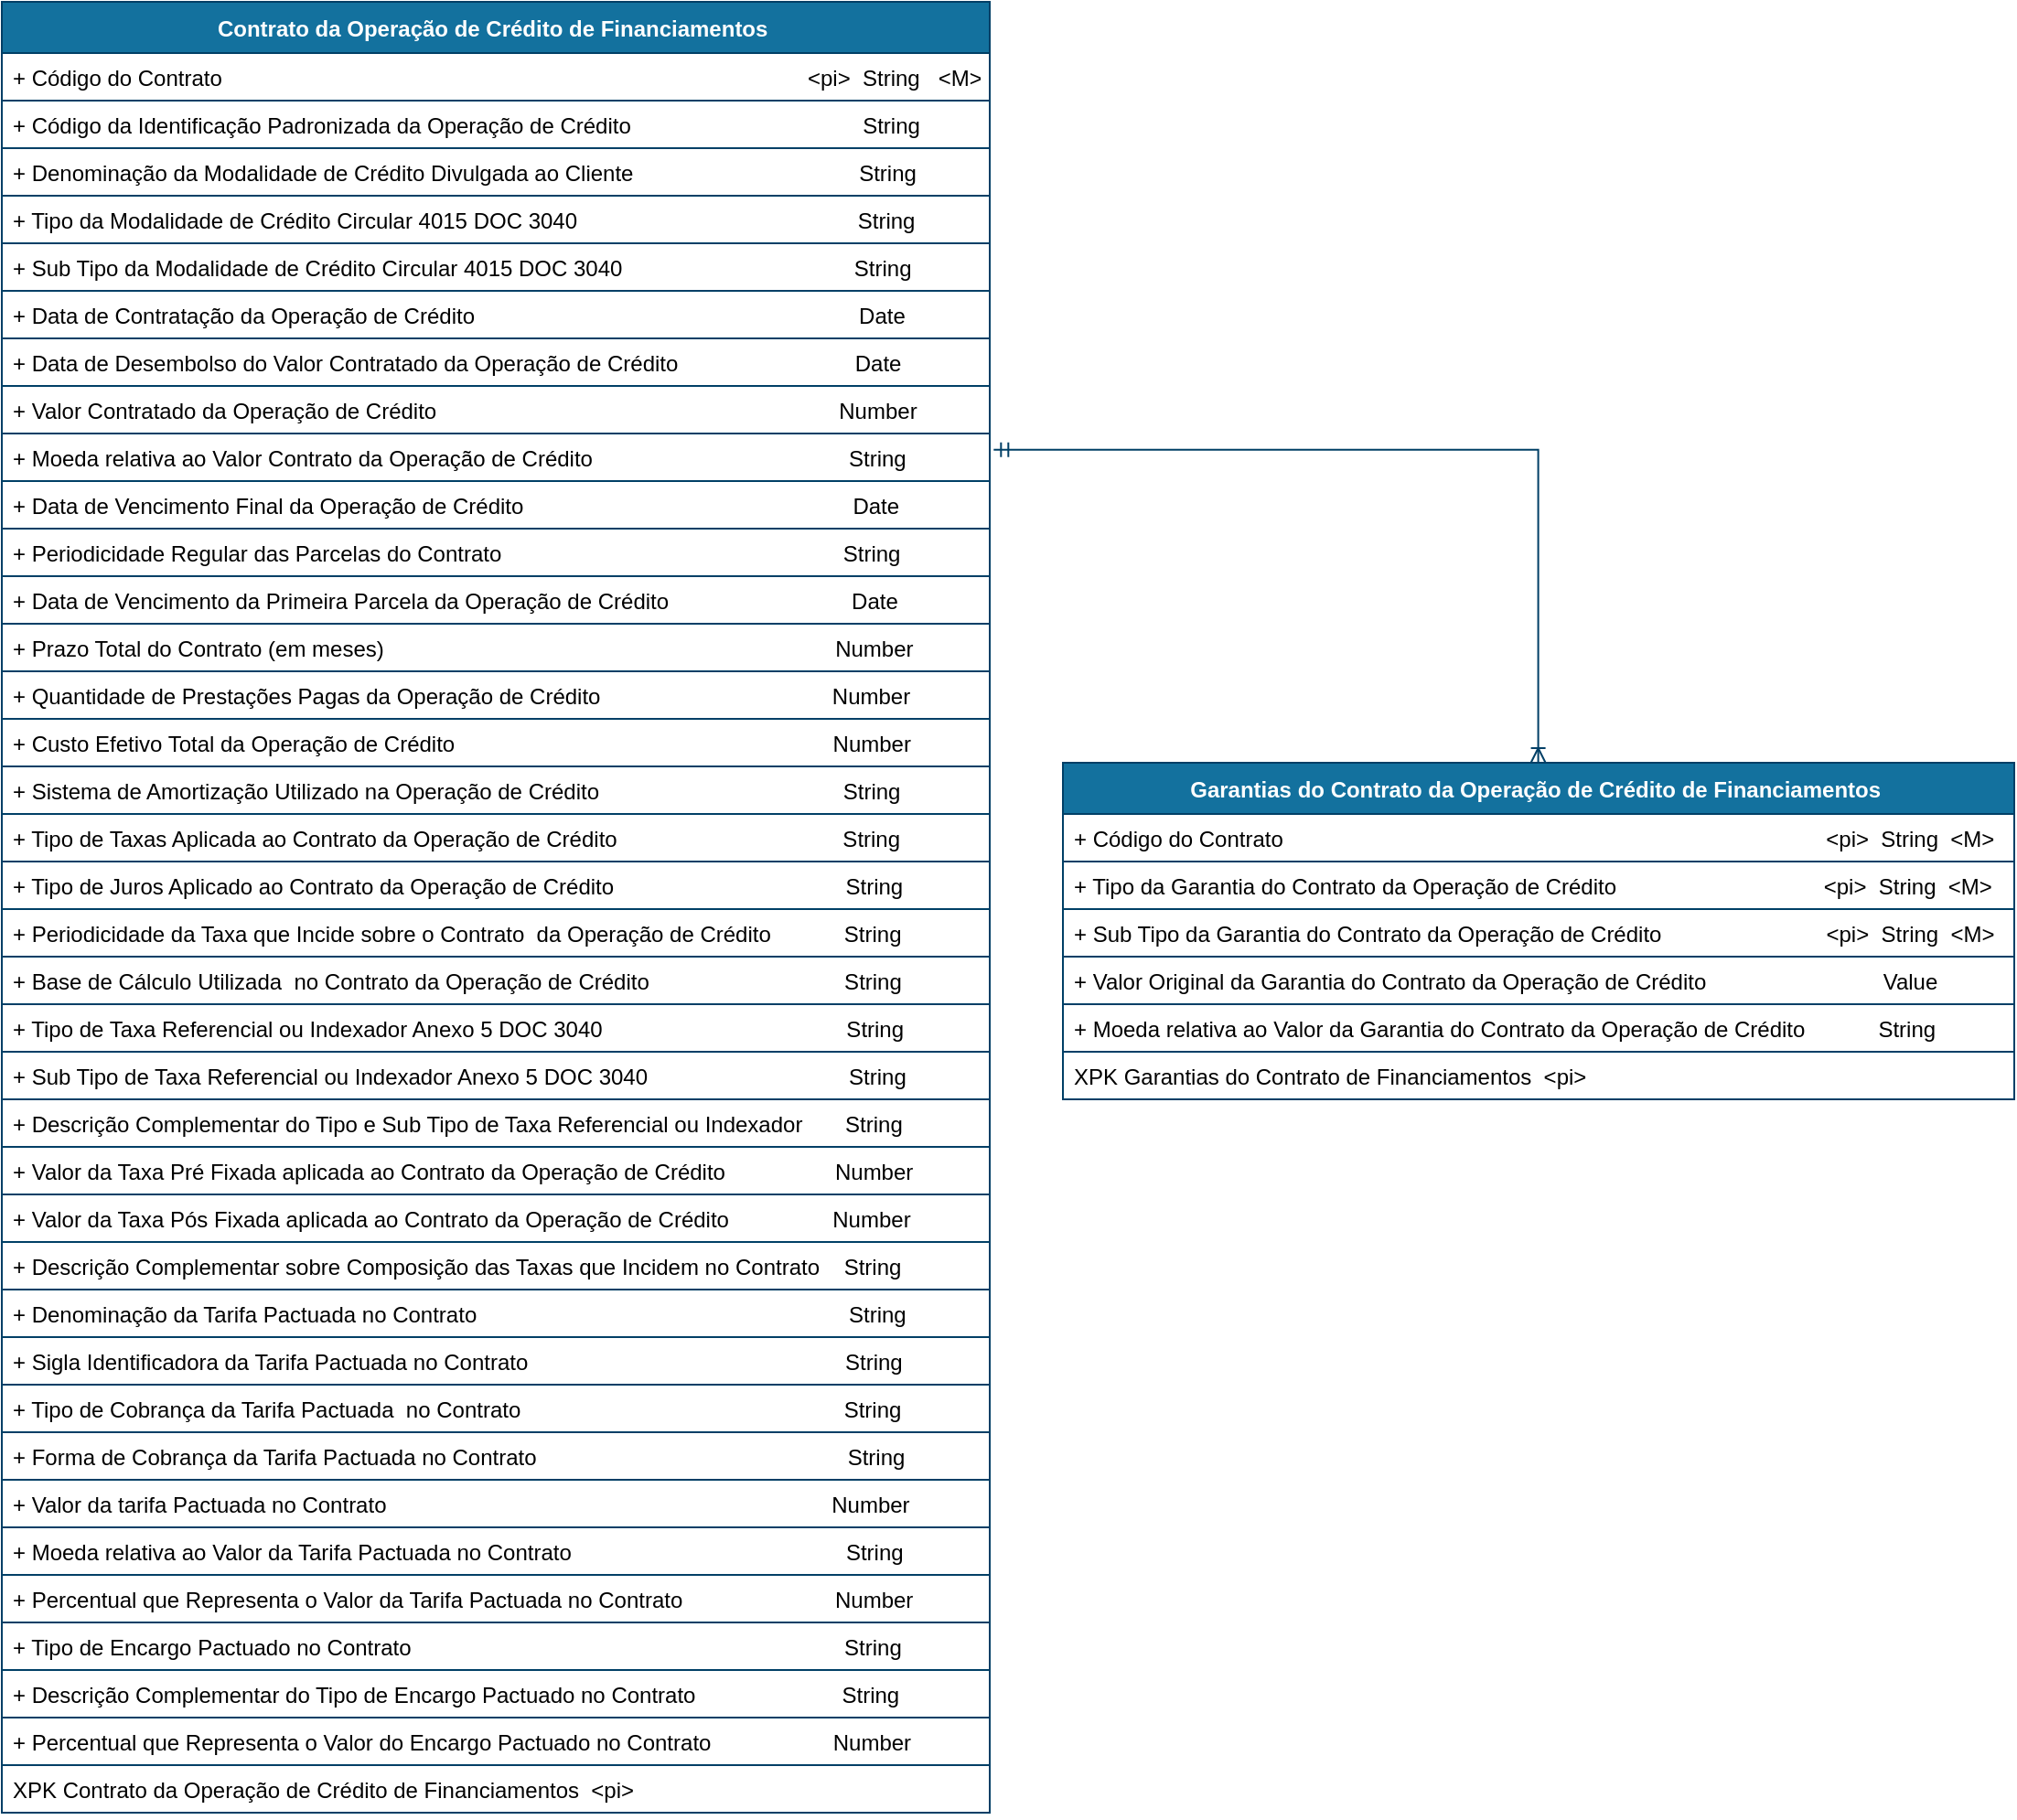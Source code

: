 <mxfile version="14.4.3" type="device"><diagram id="R2lEEEUBdFMjLlhIrx00" name="Financings_Warranties"><mxGraphModel dx="4710" dy="3962" grid="1" gridSize="10" guides="1" tooltips="1" connect="1" arrows="1" fold="1" page="1" pageScale="1" pageWidth="1169" pageHeight="827" math="0" shadow="0" extFonts="Permanent Marker^https://fonts.googleapis.com/css?family=Permanent+Marker"><root><mxCell id="0"/><mxCell id="1" parent="0"/><mxCell id="N1R-gL4cE6vGFsVNWNO--109" value="" style="edgeStyle=orthogonalEdgeStyle;rounded=0;orthogonalLoop=1;jettySize=auto;html=1;startArrow=ERmandOne;startFill=0;endArrow=ERoneToMany;endFill=0;strokeColor=#003F66;exitX=1.004;exitY=0.342;exitDx=0;exitDy=0;exitPerimeter=0;" parent="1" source="60lF1ffTMrgxbmRKW-hQ-10" edge="1"><mxGeometry relative="1" as="geometry"><Array as="points"><mxPoint x="-2640" y="-3035"/></Array><mxPoint x="-2640.3" y="-2964" as="sourcePoint"/><mxPoint x="-2640.2" y="-2864" as="targetPoint"/></mxGeometry></mxCell><mxCell id="p0ptRsjB7zbW4Zr5xb5n-2" value="Garantias do Contrato da Operação de Crédito de Financiamentos " style="swimlane;fontStyle=1;childLayout=stackLayout;horizontal=1;startSize=28;horizontalStack=0;resizeParent=1;resizeParentMax=0;resizeLast=0;collapsible=1;marginBottom=0;rounded=0;shadow=0;comic=0;sketch=0;align=center;html=0;autosize=1;fillColor=#13719E;strokeColor=#003F66;fontColor=#FFFFFF;" parent="1" vertex="1"><mxGeometry x="-2900" y="-2864" width="520" height="184" as="geometry"/></mxCell><mxCell id="60lF1ffTMrgxbmRKW-hQ-40" value="+ Código do Contrato                                                                                         &lt;pi&gt;  String  &lt;M&gt;" style="text;fillColor=none;align=left;verticalAlign=top;spacingLeft=4;spacingRight=4;overflow=hidden;rotatable=0;points=[[0,0.5],[1,0.5]];portConstraint=eastwest;strokeColor=#003F66;" parent="p0ptRsjB7zbW4Zr5xb5n-2" vertex="1"><mxGeometry y="28" width="520" height="26" as="geometry"/></mxCell><mxCell id="p0ptRsjB7zbW4Zr5xb5n-7" value="+ Tipo da Garantia do Contrato da Operação de Crédito                                  &lt;pi&gt;  String  &lt;M&gt;" style="text;fillColor=none;align=left;verticalAlign=top;spacingLeft=4;spacingRight=4;overflow=hidden;rotatable=0;points=[[0,0.5],[1,0.5]];portConstraint=eastwest;strokeColor=#003F66;" parent="p0ptRsjB7zbW4Zr5xb5n-2" vertex="1"><mxGeometry y="54" width="520" height="26" as="geometry"/></mxCell><mxCell id="p0ptRsjB7zbW4Zr5xb5n-21" value="+ Sub Tipo da Garantia do Contrato da Operação de Crédito                           &lt;pi&gt;  String  &lt;M&gt;" style="text;fillColor=none;align=left;verticalAlign=top;spacingLeft=4;spacingRight=4;overflow=hidden;rotatable=0;points=[[0,0.5],[1,0.5]];portConstraint=eastwest;strokeColor=#003F66;" parent="p0ptRsjB7zbW4Zr5xb5n-2" vertex="1"><mxGeometry y="80" width="520" height="26" as="geometry"/></mxCell><mxCell id="AKTEsfnDCdTXs4y5ryZj-2" value="+ Valor Original da Garantia do Contrato da Operação de Crédito                             Value" style="text;fillColor=none;align=left;verticalAlign=top;spacingLeft=4;spacingRight=4;overflow=hidden;rotatable=0;points=[[0,0.5],[1,0.5]];portConstraint=eastwest;strokeColor=#003F66;" parent="p0ptRsjB7zbW4Zr5xb5n-2" vertex="1"><mxGeometry y="106" width="520" height="26" as="geometry"/></mxCell><mxCell id="p0ptRsjB7zbW4Zr5xb5n-13" value="+ Moeda relativa ao Valor da Garantia do Contrato da Operação de Crédito            String" style="text;fillColor=none;align=left;verticalAlign=top;spacingLeft=4;spacingRight=4;overflow=hidden;rotatable=0;points=[[0,0.5],[1,0.5]];portConstraint=eastwest;strokeColor=#003F66;" parent="p0ptRsjB7zbW4Zr5xb5n-2" vertex="1"><mxGeometry y="132" width="520" height="26" as="geometry"/></mxCell><mxCell id="p0ptRsjB7zbW4Zr5xb5n-10" value="XPK Garantias do Contrato de Financiamentos  &lt;pi&gt;" style="text;fillColor=none;align=left;verticalAlign=top;spacingLeft=4;spacingRight=4;overflow=hidden;rotatable=0;points=[[0,0.5],[1,0.5]];portConstraint=eastwest;strokeColor=#003F66;" parent="p0ptRsjB7zbW4Zr5xb5n-2" vertex="1"><mxGeometry y="158" width="520" height="26" as="geometry"/></mxCell><mxCell id="60lF1ffTMrgxbmRKW-hQ-1" value="Contrato da Operação de Crédito de Financiamentos " style="swimlane;fontStyle=1;childLayout=stackLayout;horizontal=1;startSize=28;horizontalStack=0;resizeParent=1;resizeParentMax=0;resizeLast=0;collapsible=1;marginBottom=0;rounded=0;shadow=0;comic=0;sketch=0;align=center;html=0;autosize=1;fillColor=#13719E;strokeColor=#003F66;fontColor=#FFFFFF;" parent="1" vertex="1"><mxGeometry x="-3480" y="-3280" width="540" height="990" as="geometry"/></mxCell><mxCell id="60lF1ffTMrgxbmRKW-hQ-2" value="+ Código do Contrato                                                                                                &lt;pi&gt;  String   &lt;M&gt;" style="text;fillColor=none;align=left;verticalAlign=top;spacingLeft=4;spacingRight=4;overflow=hidden;rotatable=0;points=[[0,0.5],[1,0.5]];portConstraint=eastwest;strokeColor=#003F66;" parent="60lF1ffTMrgxbmRKW-hQ-1" vertex="1"><mxGeometry y="28" width="540" height="26" as="geometry"/></mxCell><mxCell id="60lF1ffTMrgxbmRKW-hQ-3" value="+ Código da Identificação Padronizada da Operação de Crédito                                      String      " style="text;fillColor=none;align=left;verticalAlign=top;spacingLeft=4;spacingRight=4;overflow=hidden;rotatable=0;points=[[0,0.5],[1,0.5]];portConstraint=eastwest;strokeColor=#003F66;" parent="60lF1ffTMrgxbmRKW-hQ-1" vertex="1"><mxGeometry y="54" width="540" height="26" as="geometry"/></mxCell><mxCell id="60lF1ffTMrgxbmRKW-hQ-4" value="+ Denominação da Modalidade de Crédito Divulgada ao Cliente                                     String" style="text;fillColor=none;align=left;verticalAlign=top;spacingLeft=4;spacingRight=4;overflow=hidden;rotatable=0;points=[[0,0.5],[1,0.5]];portConstraint=eastwest;strokeColor=#003F66;" parent="60lF1ffTMrgxbmRKW-hQ-1" vertex="1"><mxGeometry y="80" width="540" height="26" as="geometry"/></mxCell><mxCell id="60lF1ffTMrgxbmRKW-hQ-5" value="+ Tipo da Modalidade de Crédito Circular 4015 DOC 3040                                              String" style="text;fillColor=none;align=left;verticalAlign=top;spacingLeft=4;spacingRight=4;overflow=hidden;rotatable=0;points=[[0,0.5],[1,0.5]];portConstraint=eastwest;strokeColor=#003F66;" parent="60lF1ffTMrgxbmRKW-hQ-1" vertex="1"><mxGeometry y="106" width="540" height="26" as="geometry"/></mxCell><mxCell id="60lF1ffTMrgxbmRKW-hQ-6" value="+ Sub Tipo da Modalidade de Crédito Circular 4015 DOC 3040                                      String" style="text;fillColor=none;align=left;verticalAlign=top;spacingLeft=4;spacingRight=4;overflow=hidden;rotatable=0;points=[[0,0.5],[1,0.5]];portConstraint=eastwest;strokeColor=#003F66;" parent="60lF1ffTMrgxbmRKW-hQ-1" vertex="1"><mxGeometry y="132" width="540" height="26" as="geometry"/></mxCell><mxCell id="60lF1ffTMrgxbmRKW-hQ-7" value="+ Data de Contratação da Operação de Crédito                                                               Date" style="text;fillColor=none;align=left;verticalAlign=top;spacingLeft=4;spacingRight=4;overflow=hidden;rotatable=0;points=[[0,0.5],[1,0.5]];portConstraint=eastwest;strokeColor=#003F66;" parent="60lF1ffTMrgxbmRKW-hQ-1" vertex="1"><mxGeometry y="158" width="540" height="26" as="geometry"/></mxCell><mxCell id="60lF1ffTMrgxbmRKW-hQ-8" value="+ Data de Desembolso do Valor Contratado da Operação de Crédito                             Date" style="text;fillColor=none;align=left;verticalAlign=top;spacingLeft=4;spacingRight=4;overflow=hidden;rotatable=0;points=[[0,0.5],[1,0.5]];portConstraint=eastwest;strokeColor=#003F66;" parent="60lF1ffTMrgxbmRKW-hQ-1" vertex="1"><mxGeometry y="184" width="540" height="26" as="geometry"/></mxCell><mxCell id="60lF1ffTMrgxbmRKW-hQ-9" value="+ Valor Contratado da Operação de Crédito                                                                  Number" style="text;fillColor=none;align=left;verticalAlign=top;spacingLeft=4;spacingRight=4;overflow=hidden;rotatable=0;points=[[0,0.5],[1,0.5]];portConstraint=eastwest;strokeColor=#003F66;" parent="60lF1ffTMrgxbmRKW-hQ-1" vertex="1"><mxGeometry y="210" width="540" height="26" as="geometry"/></mxCell><mxCell id="60lF1ffTMrgxbmRKW-hQ-10" value="+ Moeda relativa ao Valor Contrato da Operação de Crédito                                          String" style="text;fillColor=none;align=left;verticalAlign=top;spacingLeft=4;spacingRight=4;overflow=hidden;rotatable=0;points=[[0,0.5],[1,0.5]];portConstraint=eastwest;strokeColor=#003F66;" parent="60lF1ffTMrgxbmRKW-hQ-1" vertex="1"><mxGeometry y="236" width="540" height="26" as="geometry"/></mxCell><mxCell id="60lF1ffTMrgxbmRKW-hQ-11" value="+ Data de Vencimento Final da Operação de Crédito                                                      Date" style="text;fillColor=none;align=left;verticalAlign=top;spacingLeft=4;spacingRight=4;overflow=hidden;rotatable=0;points=[[0,0.5],[1,0.5]];portConstraint=eastwest;strokeColor=#003F66;" parent="60lF1ffTMrgxbmRKW-hQ-1" vertex="1"><mxGeometry y="262" width="540" height="26" as="geometry"/></mxCell><mxCell id="60lF1ffTMrgxbmRKW-hQ-12" value="+ Periodicidade Regular das Parcelas do Contrato                                                        String" style="text;fillColor=none;align=left;verticalAlign=top;spacingLeft=4;spacingRight=4;overflow=hidden;rotatable=0;points=[[0,0.5],[1,0.5]];portConstraint=eastwest;strokeColor=#003F66;" parent="60lF1ffTMrgxbmRKW-hQ-1" vertex="1"><mxGeometry y="288" width="540" height="26" as="geometry"/></mxCell><mxCell id="60lF1ffTMrgxbmRKW-hQ-13" value="+ Data de Vencimento da Primeira Parcela da Operação de Crédito                              Date" style="text;fillColor=none;align=left;verticalAlign=top;spacingLeft=4;spacingRight=4;overflow=hidden;rotatable=0;points=[[0,0.5],[1,0.5]];portConstraint=eastwest;strokeColor=#003F66;" parent="60lF1ffTMrgxbmRKW-hQ-1" vertex="1"><mxGeometry y="314" width="540" height="26" as="geometry"/></mxCell><mxCell id="60lF1ffTMrgxbmRKW-hQ-14" value="+ Prazo Total do Contrato (em meses)                                                                          Number  " style="text;fillColor=none;align=left;verticalAlign=top;spacingLeft=4;spacingRight=4;overflow=hidden;rotatable=0;points=[[0,0.5],[1,0.5]];portConstraint=eastwest;strokeColor=#003F66;" parent="60lF1ffTMrgxbmRKW-hQ-1" vertex="1"><mxGeometry y="340" width="540" height="26" as="geometry"/></mxCell><mxCell id="60lF1ffTMrgxbmRKW-hQ-15" value="+ Quantidade de Prestações Pagas da Operação de Crédito                                      Number  " style="text;fillColor=none;align=left;verticalAlign=top;spacingLeft=4;spacingRight=4;overflow=hidden;rotatable=0;points=[[0,0.5],[1,0.5]];portConstraint=eastwest;strokeColor=#003F66;" parent="60lF1ffTMrgxbmRKW-hQ-1" vertex="1"><mxGeometry y="366" width="540" height="26" as="geometry"/></mxCell><mxCell id="60lF1ffTMrgxbmRKW-hQ-16" value="+ Custo Efetivo Total da Operação de Crédito                                                              Number" style="text;fillColor=none;align=left;verticalAlign=top;spacingLeft=4;spacingRight=4;overflow=hidden;rotatable=0;points=[[0,0.5],[1,0.5]];portConstraint=eastwest;strokeColor=#003F66;" parent="60lF1ffTMrgxbmRKW-hQ-1" vertex="1"><mxGeometry y="392" width="540" height="26" as="geometry"/></mxCell><mxCell id="60lF1ffTMrgxbmRKW-hQ-17" value="+ Sistema de Amortização Utilizado na Operação de Crédito                                        String" style="text;fillColor=none;align=left;verticalAlign=top;spacingLeft=4;spacingRight=4;overflow=hidden;rotatable=0;points=[[0,0.5],[1,0.5]];portConstraint=eastwest;strokeColor=#003F66;" parent="60lF1ffTMrgxbmRKW-hQ-1" vertex="1"><mxGeometry y="418" width="540" height="26" as="geometry"/></mxCell><mxCell id="60lF1ffTMrgxbmRKW-hQ-18" value="+ Tipo de Taxas Aplicada ao Contrato da Operação de Crédito                                     String" style="text;fillColor=none;align=left;verticalAlign=top;spacingLeft=4;spacingRight=4;overflow=hidden;rotatable=0;points=[[0,0.5],[1,0.5]];portConstraint=eastwest;strokeColor=#003F66;" parent="60lF1ffTMrgxbmRKW-hQ-1" vertex="1"><mxGeometry y="444" width="540" height="26" as="geometry"/></mxCell><mxCell id="60lF1ffTMrgxbmRKW-hQ-19" value="+ Tipo de Juros Aplicado ao Contrato da Operação de Crédito                                      String" style="text;fillColor=none;align=left;verticalAlign=top;spacingLeft=4;spacingRight=4;overflow=hidden;rotatable=0;points=[[0,0.5],[1,0.5]];portConstraint=eastwest;strokeColor=#003F66;" parent="60lF1ffTMrgxbmRKW-hQ-1" vertex="1"><mxGeometry y="470" width="540" height="26" as="geometry"/></mxCell><mxCell id="60lF1ffTMrgxbmRKW-hQ-20" value="+ Periodicidade da Taxa que Incide sobre o Contrato  da Operação de Crédito            String" style="text;fillColor=none;align=left;verticalAlign=top;spacingLeft=4;spacingRight=4;overflow=hidden;rotatable=0;points=[[0,0.5],[1,0.5]];portConstraint=eastwest;strokeColor=#003F66;" parent="60lF1ffTMrgxbmRKW-hQ-1" vertex="1"><mxGeometry y="496" width="540" height="26" as="geometry"/></mxCell><mxCell id="60lF1ffTMrgxbmRKW-hQ-21" value="+ Base de Cálculo Utilizada  no Contrato da Operação de Crédito                                String" style="text;fillColor=none;align=left;verticalAlign=top;spacingLeft=4;spacingRight=4;overflow=hidden;rotatable=0;points=[[0,0.5],[1,0.5]];portConstraint=eastwest;strokeColor=#003F66;" parent="60lF1ffTMrgxbmRKW-hQ-1" vertex="1"><mxGeometry y="522" width="540" height="26" as="geometry"/></mxCell><mxCell id="60lF1ffTMrgxbmRKW-hQ-22" value="+ Tipo de Taxa Referencial ou Indexador Anexo 5 DOC 3040                                        String" style="text;fillColor=none;align=left;verticalAlign=top;spacingLeft=4;spacingRight=4;overflow=hidden;rotatable=0;points=[[0,0.5],[1,0.5]];portConstraint=eastwest;strokeColor=#003F66;" parent="60lF1ffTMrgxbmRKW-hQ-1" vertex="1"><mxGeometry y="548" width="540" height="26" as="geometry"/></mxCell><mxCell id="60lF1ffTMrgxbmRKW-hQ-23" value="+ Sub Tipo de Taxa Referencial ou Indexador Anexo 5 DOC 3040                                 String" style="text;fillColor=none;align=left;verticalAlign=top;spacingLeft=4;spacingRight=4;overflow=hidden;rotatable=0;points=[[0,0.5],[1,0.5]];portConstraint=eastwest;strokeColor=#003F66;" parent="60lF1ffTMrgxbmRKW-hQ-1" vertex="1"><mxGeometry y="574" width="540" height="26" as="geometry"/></mxCell><mxCell id="60lF1ffTMrgxbmRKW-hQ-24" value="+ Descrição Complementar do Tipo e Sub Tipo de Taxa Referencial ou Indexador       String  " style="text;fillColor=none;align=left;verticalAlign=top;spacingLeft=4;spacingRight=4;overflow=hidden;rotatable=0;points=[[0,0.5],[1,0.5]];portConstraint=eastwest;strokeColor=#003F66;" parent="60lF1ffTMrgxbmRKW-hQ-1" vertex="1"><mxGeometry y="600" width="540" height="26" as="geometry"/></mxCell><mxCell id="60lF1ffTMrgxbmRKW-hQ-25" value="+ Valor da Taxa Pré Fixada aplicada ao Contrato da Operação de Crédito                  Number" style="text;fillColor=none;align=left;verticalAlign=top;spacingLeft=4;spacingRight=4;overflow=hidden;rotatable=0;points=[[0,0.5],[1,0.5]];portConstraint=eastwest;strokeColor=#003F66;" parent="60lF1ffTMrgxbmRKW-hQ-1" vertex="1"><mxGeometry y="626" width="540" height="26" as="geometry"/></mxCell><mxCell id="60lF1ffTMrgxbmRKW-hQ-26" value="+ Valor da Taxa Pós Fixada aplicada ao Contrato da Operação de Crédito                 Number" style="text;fillColor=none;align=left;verticalAlign=top;spacingLeft=4;spacingRight=4;overflow=hidden;rotatable=0;points=[[0,0.5],[1,0.5]];portConstraint=eastwest;strokeColor=#003F66;" parent="60lF1ffTMrgxbmRKW-hQ-1" vertex="1"><mxGeometry y="652" width="540" height="26" as="geometry"/></mxCell><mxCell id="60lF1ffTMrgxbmRKW-hQ-27" value="+ Descrição Complementar sobre Composição das Taxas que Incidem no Contrato    String" style="text;fillColor=none;align=left;verticalAlign=top;spacingLeft=4;spacingRight=4;overflow=hidden;rotatable=0;points=[[0,0.5],[1,0.5]];portConstraint=eastwest;strokeColor=#003F66;" parent="60lF1ffTMrgxbmRKW-hQ-1" vertex="1"><mxGeometry y="678" width="540" height="26" as="geometry"/></mxCell><mxCell id="60lF1ffTMrgxbmRKW-hQ-28" value="+ Denominação da Tarifa Pactuada no Contrato                                                             String" style="text;fillColor=none;align=left;verticalAlign=top;spacingLeft=4;spacingRight=4;overflow=hidden;rotatable=0;points=[[0,0.5],[1,0.5]];portConstraint=eastwest;strokeColor=#003F66;" parent="60lF1ffTMrgxbmRKW-hQ-1" vertex="1"><mxGeometry y="704" width="540" height="26" as="geometry"/></mxCell><mxCell id="60lF1ffTMrgxbmRKW-hQ-29" value="+ Sigla Identificadora da Tarifa Pactuada no Contrato                                                    String" style="text;fillColor=none;align=left;verticalAlign=top;spacingLeft=4;spacingRight=4;overflow=hidden;rotatable=0;points=[[0,0.5],[1,0.5]];portConstraint=eastwest;strokeColor=#003F66;" parent="60lF1ffTMrgxbmRKW-hQ-1" vertex="1"><mxGeometry y="730" width="540" height="26" as="geometry"/></mxCell><mxCell id="60lF1ffTMrgxbmRKW-hQ-30" value="+ Tipo de Cobrança da Tarifa Pactuada  no Contrato                                                     String" style="text;fillColor=none;align=left;verticalAlign=top;spacingLeft=4;spacingRight=4;overflow=hidden;rotatable=0;points=[[0,0.5],[1,0.5]];portConstraint=eastwest;strokeColor=#003F66;" parent="60lF1ffTMrgxbmRKW-hQ-1" vertex="1"><mxGeometry y="756" width="540" height="26" as="geometry"/></mxCell><mxCell id="60lF1ffTMrgxbmRKW-hQ-31" value="+ Forma de Cobrança da Tarifa Pactuada no Contrato                                                   String" style="text;fillColor=none;align=left;verticalAlign=top;spacingLeft=4;spacingRight=4;overflow=hidden;rotatable=0;points=[[0,0.5],[1,0.5]];portConstraint=eastwest;strokeColor=#003F66;" parent="60lF1ffTMrgxbmRKW-hQ-1" vertex="1"><mxGeometry y="782" width="540" height="26" as="geometry"/></mxCell><mxCell id="60lF1ffTMrgxbmRKW-hQ-32" value="+ Valor da tarifa Pactuada no Contrato                                                                         Number" style="text;fillColor=none;align=left;verticalAlign=top;spacingLeft=4;spacingRight=4;overflow=hidden;rotatable=0;points=[[0,0.5],[1,0.5]];portConstraint=eastwest;strokeColor=#003F66;" parent="60lF1ffTMrgxbmRKW-hQ-1" vertex="1"><mxGeometry y="808" width="540" height="26" as="geometry"/></mxCell><mxCell id="60lF1ffTMrgxbmRKW-hQ-33" value="+ Moeda relativa ao Valor da Tarifa Pactuada no Contrato                                             String" style="text;fillColor=none;align=left;verticalAlign=top;spacingLeft=4;spacingRight=4;overflow=hidden;rotatable=0;points=[[0,0.5],[1,0.5]];portConstraint=eastwest;strokeColor=#003F66;" parent="60lF1ffTMrgxbmRKW-hQ-1" vertex="1"><mxGeometry y="834" width="540" height="26" as="geometry"/></mxCell><mxCell id="60lF1ffTMrgxbmRKW-hQ-34" value="+ Percentual que Representa o Valor da Tarifa Pactuada no Contrato                         Number" style="text;fillColor=none;align=left;verticalAlign=top;spacingLeft=4;spacingRight=4;overflow=hidden;rotatable=0;points=[[0,0.5],[1,0.5]];portConstraint=eastwest;strokeColor=#003F66;" parent="60lF1ffTMrgxbmRKW-hQ-1" vertex="1"><mxGeometry y="860" width="540" height="26" as="geometry"/></mxCell><mxCell id="60lF1ffTMrgxbmRKW-hQ-35" value="+ Tipo de Encargo Pactuado no Contrato                                                                       String" style="text;fillColor=none;align=left;verticalAlign=top;spacingLeft=4;spacingRight=4;overflow=hidden;rotatable=0;points=[[0,0.5],[1,0.5]];portConstraint=eastwest;strokeColor=#003F66;" parent="60lF1ffTMrgxbmRKW-hQ-1" vertex="1"><mxGeometry y="886" width="540" height="26" as="geometry"/></mxCell><mxCell id="60lF1ffTMrgxbmRKW-hQ-36" value="+ Descrição Complementar do Tipo de Encargo Pactuado no Contrato                        String" style="text;fillColor=none;align=left;verticalAlign=top;spacingLeft=4;spacingRight=4;overflow=hidden;rotatable=0;points=[[0,0.5],[1,0.5]];portConstraint=eastwest;strokeColor=#003F66;" parent="60lF1ffTMrgxbmRKW-hQ-1" vertex="1"><mxGeometry y="912" width="540" height="26" as="geometry"/></mxCell><mxCell id="60lF1ffTMrgxbmRKW-hQ-37" value="+ Percentual que Representa o Valor do Encargo Pactuado no Contrato                    Number" style="text;fillColor=none;align=left;verticalAlign=top;spacingLeft=4;spacingRight=4;overflow=hidden;rotatable=0;points=[[0,0.5],[1,0.5]];portConstraint=eastwest;strokeColor=#003F66;" parent="60lF1ffTMrgxbmRKW-hQ-1" vertex="1"><mxGeometry y="938" width="540" height="26" as="geometry"/></mxCell><mxCell id="60lF1ffTMrgxbmRKW-hQ-39" value="XPK Contrato da Operação de Crédito de Financiamentos  &lt;pi&gt;" style="text;fillColor=none;align=left;verticalAlign=top;spacingLeft=4;spacingRight=4;overflow=hidden;rotatable=0;points=[[0,0.5],[1,0.5]];portConstraint=eastwest;strokeColor=#003F66;" parent="60lF1ffTMrgxbmRKW-hQ-1" vertex="1"><mxGeometry y="964" width="540" height="26" as="geometry"/></mxCell></root></mxGraphModel></diagram></mxfile>